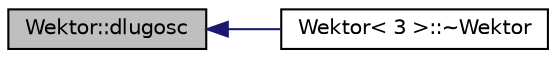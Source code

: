 digraph "Wektor::dlugosc"
{
  edge [fontname="Helvetica",fontsize="10",labelfontname="Helvetica",labelfontsize="10"];
  node [fontname="Helvetica",fontsize="10",shape=record];
  rankdir="LR";
  Node10 [label="Wektor::dlugosc",height=0.2,width=0.4,color="black", fillcolor="grey75", style="filled", fontcolor="black"];
  Node10 -> Node11 [dir="back",color="midnightblue",fontsize="10",style="solid",fontname="Helvetica"];
  Node11 [label="Wektor\< 3 \>::~Wektor",height=0.2,width=0.4,color="black", fillcolor="white", style="filled",URL="$class_wektor.html#a08017a99d115b17957e728d5ac2dc432"];
}
